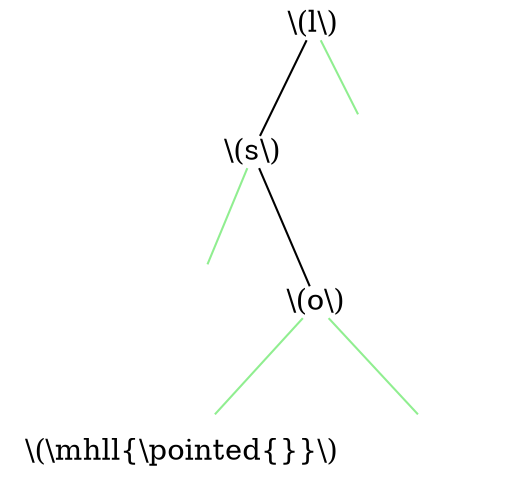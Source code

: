 graph {
	size="4,4"
	0 [label="\\(l\\)" shape=plain]
	1 [label="\\(s\\)" shape=plain]
	0 -- 1
	2 [label="" shape=none]
	1 -- 2 [color=lightgreen]
	3 [label="\\(o\\)" shape=plain]
	1 -- 3
	4 [label="\\(\\mhll{\\pointed{}}\\)" shape=none]
	3 -- 4 [color=lightgreen]
	5 [label="" shape=none]
	3 -- 5 [color=lightgreen]
	6 [label="" shape=none]
	0 -- 6 [color=lightgreen]
}
